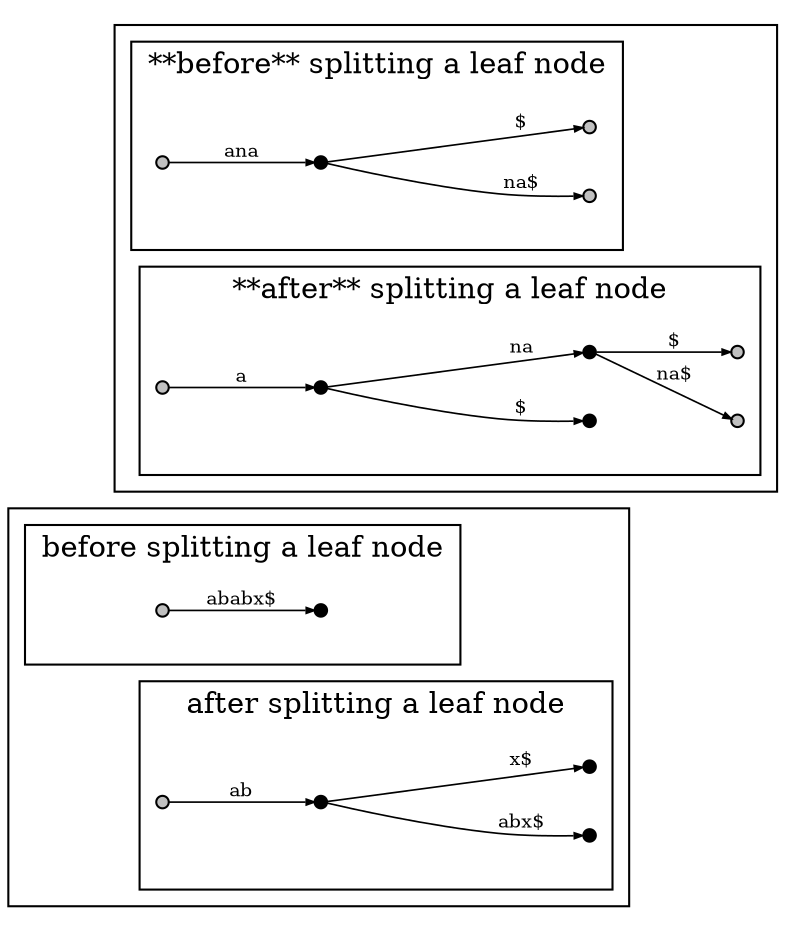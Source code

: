 digraph G {
    rankdir="LR";  // horizontal layout
    node [label="" size="0.001" shape="circle" height="0.08" fillcolor="black" style="filled"];
    edge [fontsize="9" arrowsize="0.4" len="1.0" penwidth="0.8"];

    subgraph cluster_leaf {

        subgraph cluster11 {
            r11 [fillcolor=gray]
            label="before splitting a leaf node";
            r11 -> a11 [label="ababx$"];
        }

        subgraph cluster12 {
            r12 [fillcolor=gray]
            label="after splitting a leaf node";
            r12 -> a12 [label="ab"];
            a12 -> aa12 [label="abx$"];
            a12 -> xa12 [label="x$"];
        }

    }

    subgraph cluster_inner {

        subgraph cluster21 {
            r21, aa21, xa21 [fillcolor=gray]
            label="**before** splitting a leaf node";
            r21 -> a21 [label="ana"];
            a21 -> aa21 [label="na$"];
            a21 -> xa21 [label="$"];
        }

        subgraph cluster22 {
            r22, ann22, an_22 [fillcolor=gray]
            label="**after** splitting a leaf node";
            r22 -> a22 [label="a"];
            a22 -> a_22 [label="$"];
            a22 -> an22 [label="na"];
            an22 -> ann22 [label="na$"];
            an22 -> an_22 [label="$"];
        }

    }
}
